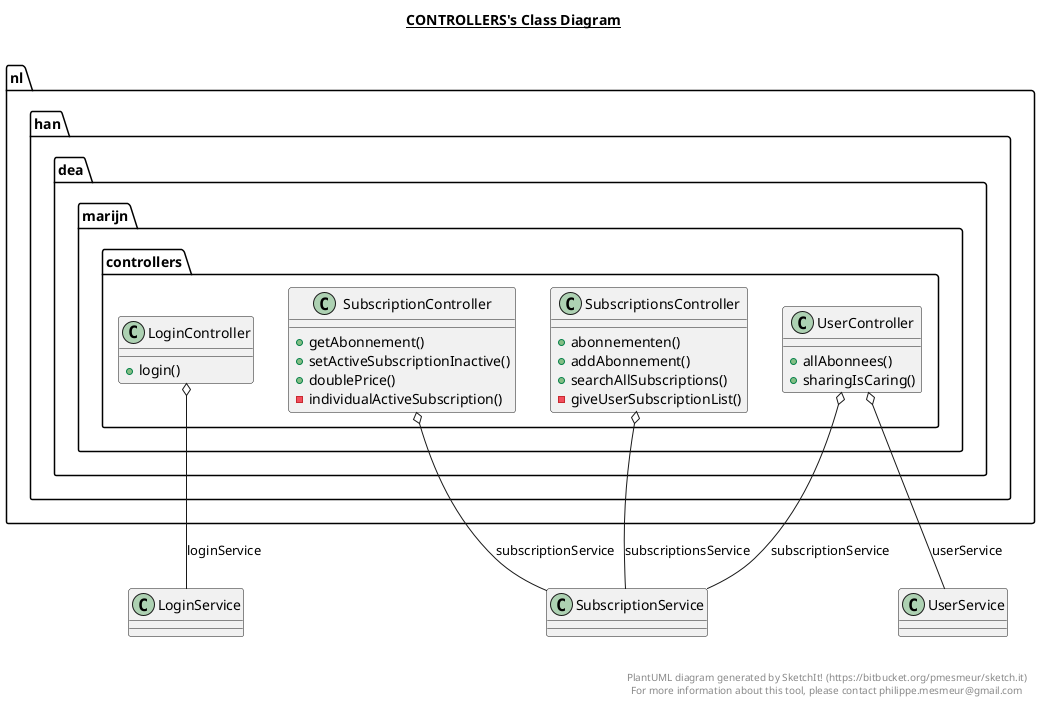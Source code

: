 @startuml

title __CONTROLLERS's Class Diagram__\n

  package nl.han.dea.marijn.controllers {
    class LoginController {
        + login()
    }
  }
  

  package nl.han.dea.marijn.controllers {
    class SubscriptionController {
        + getAbonnement()
        + setActiveSubscriptionInactive()
        + doublePrice()
        - individualActiveSubscription()
    }
  }
  

  package nl.han.dea.marijn.controllers {
    class SubscriptionsController {
        + abonnementen()
        + addAbonnement()
        + searchAllSubscriptions()
        - giveUserSubscriptionList()
    }
  }
  

  package nl.han.dea.marijn.controllers {
    class UserController {
        + allAbonnees()
        + sharingIsCaring()
    }
  }
  

  LoginController o-- LoginService : loginService
  SubscriptionController o-- SubscriptionService : subscriptionService
  SubscriptionsController o-- SubscriptionService : subscriptionsService
  UserController o-- UserService : userService
  UserController o-- SubscriptionService : subscriptionService


right footer


PlantUML diagram generated by SketchIt! (https://bitbucket.org/pmesmeur/sketch.it)
For more information about this tool, please contact philippe.mesmeur@gmail.com
endfooter

@enduml
